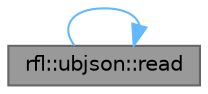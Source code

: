 digraph "rfl::ubjson::read"
{
 // LATEX_PDF_SIZE
  bgcolor="transparent";
  edge [fontname=Helvetica,fontsize=10,labelfontname=Helvetica,labelfontsize=10];
  node [fontname=Helvetica,fontsize=10,shape=box,height=0.2,width=0.4];
  rankdir="LR";
  Node1 [id="Node000001",label="rfl::ubjson::read",height=0.2,width=0.4,color="gray40", fillcolor="grey60", style="filled", fontcolor="black",tooltip="Parses an object from UBJSON using reflection."];
  Node1 -> Node1 [id="edge1_Node000001_Node000001",color="steelblue1",style="solid",tooltip=" "];
}
